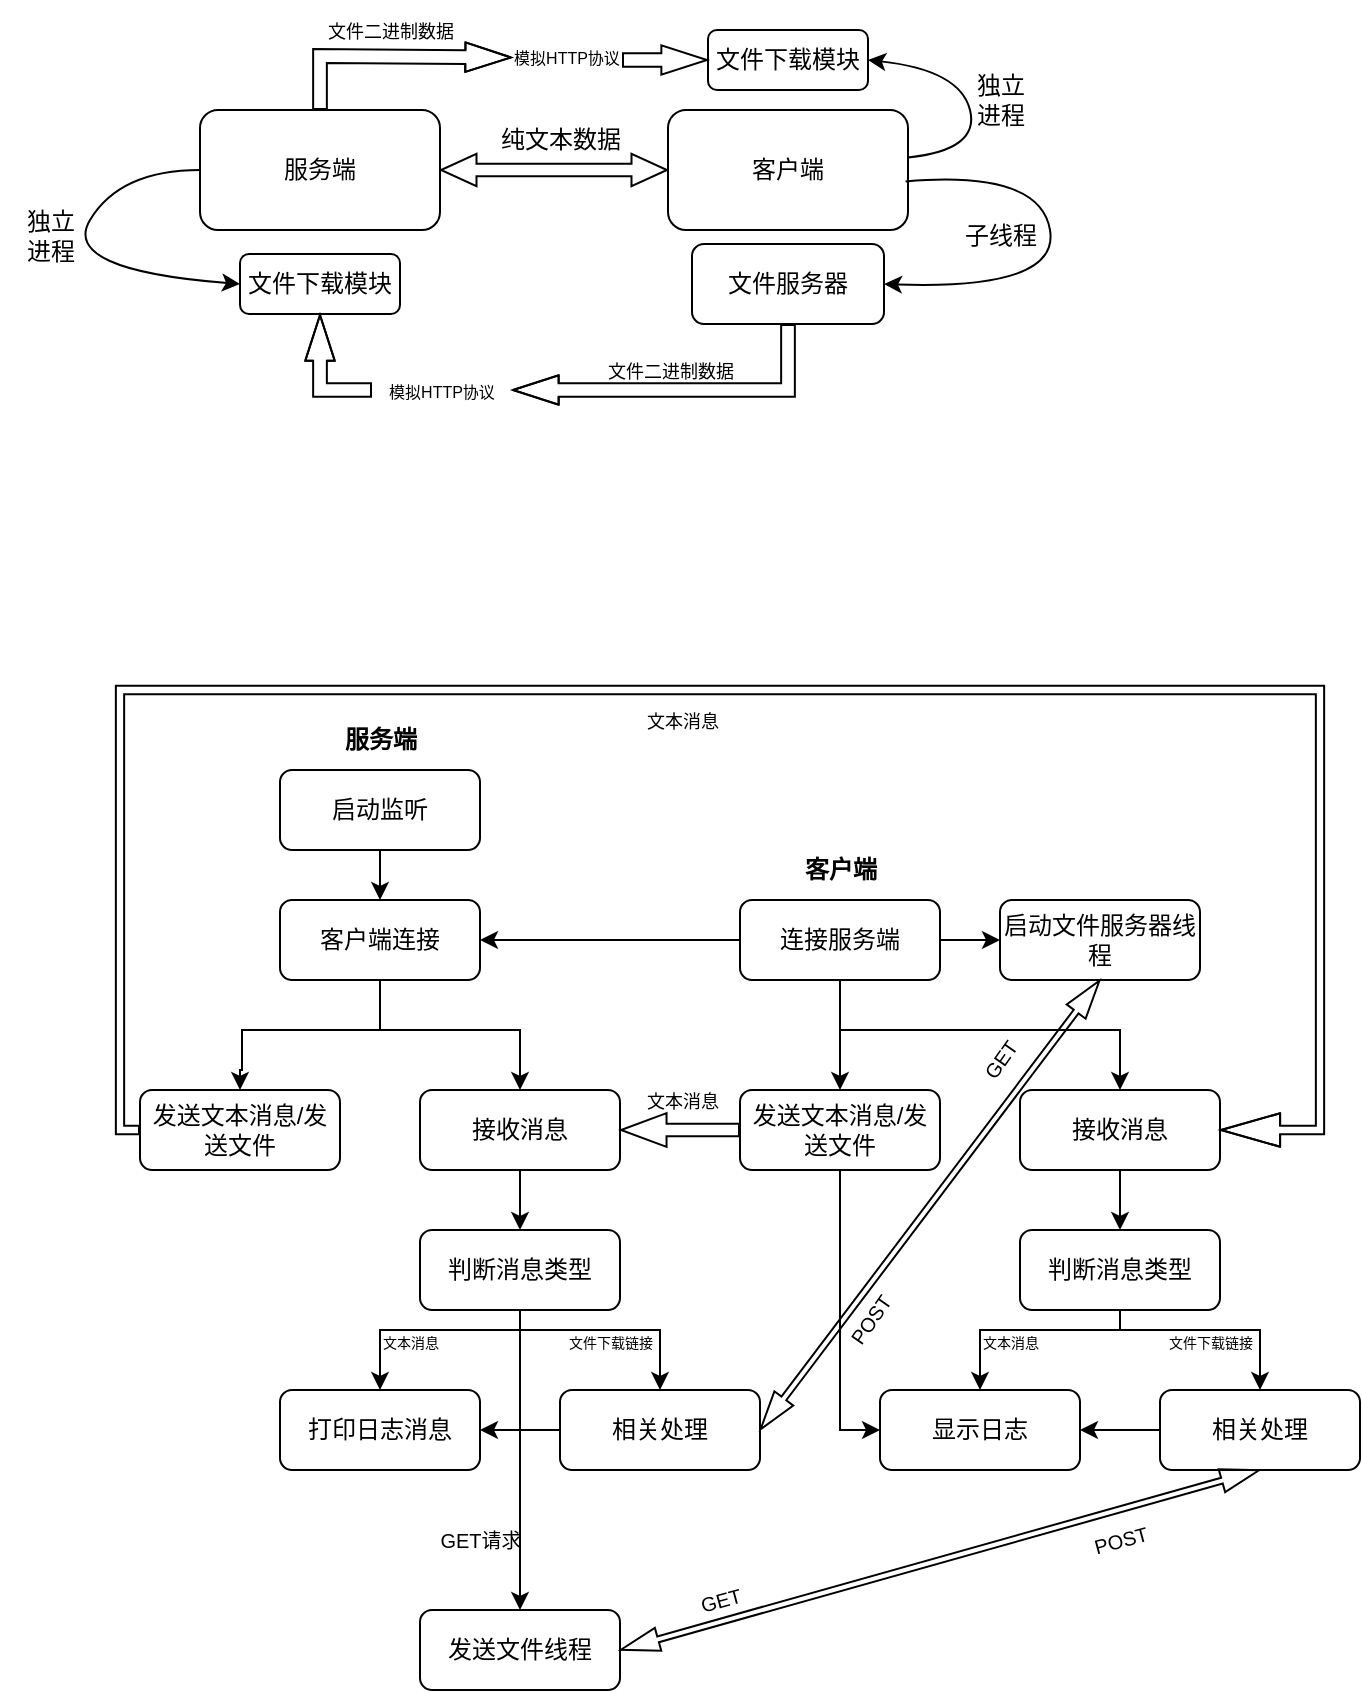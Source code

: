 <mxfile version="22.0.2" type="device">
  <diagram name="第 1 页" id="hZ83quIJ1FmtWXg4srxo">
    <mxGraphModel dx="791" dy="532" grid="1" gridSize="10" guides="1" tooltips="1" connect="1" arrows="1" fold="1" page="1" pageScale="1" pageWidth="827" pageHeight="1169" math="0" shadow="0">
      <root>
        <mxCell id="0" />
        <mxCell id="1" parent="0" />
        <mxCell id="m00efWb2zzv-smwMsVRh-1" value="服务端" style="rounded=1;whiteSpace=wrap;html=1;" parent="1" vertex="1">
          <mxGeometry x="120" y="190" width="120" height="60" as="geometry" />
        </mxCell>
        <mxCell id="m00efWb2zzv-smwMsVRh-2" value="客户端" style="rounded=1;whiteSpace=wrap;html=1;" parent="1" vertex="1">
          <mxGeometry x="354" y="190" width="120" height="60" as="geometry" />
        </mxCell>
        <mxCell id="m00efWb2zzv-smwMsVRh-3" value="" style="curved=1;endArrow=classic;html=1;rounded=0;exitX=0.99;exitY=0.595;exitDx=0;exitDy=0;entryX=1;entryY=0.5;entryDx=0;entryDy=0;exitPerimeter=0;" parent="1" source="m00efWb2zzv-smwMsVRh-2" target="m00efWb2zzv-smwMsVRh-4" edge="1">
          <mxGeometry width="50" height="50" relative="1" as="geometry">
            <mxPoint x="530" y="230" as="sourcePoint" />
            <mxPoint x="540" y="170" as="targetPoint" />
            <Array as="points">
              <mxPoint x="540" y="220" />
              <mxPoint x="550" y="280" />
            </Array>
          </mxGeometry>
        </mxCell>
        <mxCell id="m00efWb2zzv-smwMsVRh-4" value="文件服务器" style="rounded=1;whiteSpace=wrap;html=1;" parent="1" vertex="1">
          <mxGeometry x="366" y="257" width="96" height="40" as="geometry" />
        </mxCell>
        <mxCell id="m00efWb2zzv-smwMsVRh-5" value="" style="shape=flexArrow;endArrow=classic;startArrow=classic;html=1;rounded=0;exitX=1;exitY=0.5;exitDx=0;exitDy=0;entryX=0;entryY=0.5;entryDx=0;entryDy=0;width=6.286;startSize=5.583;startWidth=8.98;endWidth=8.98;endSize=5.583;" parent="1" source="m00efWb2zzv-smwMsVRh-1" target="m00efWb2zzv-smwMsVRh-2" edge="1">
          <mxGeometry width="100" height="100" relative="1" as="geometry">
            <mxPoint x="410" y="370" as="sourcePoint" />
            <mxPoint x="510" y="270" as="targetPoint" />
          </mxGeometry>
        </mxCell>
        <mxCell id="m00efWb2zzv-smwMsVRh-6" value="纯文本数据" style="text;html=1;align=center;verticalAlign=middle;resizable=0;points=[];autosize=1;strokeColor=none;fillColor=none;" parent="1" vertex="1">
          <mxGeometry x="260" y="190" width="80" height="30" as="geometry" />
        </mxCell>
        <mxCell id="m00efWb2zzv-smwMsVRh-12" value="&lt;font style=&quot;font-size: 9px;&quot;&gt;文件二进制数据&lt;/font&gt;" style="text;html=1;align=center;verticalAlign=middle;resizable=0;points=[];autosize=1;strokeColor=none;fillColor=none;" parent="1" vertex="1">
          <mxGeometry x="310" y="305" width="90" height="30" as="geometry" />
        </mxCell>
        <mxCell id="m00efWb2zzv-smwMsVRh-13" value="&lt;font style=&quot;font-size: 8px;&quot;&gt;模拟HTTP协议&lt;/font&gt;" style="text;html=1;strokeColor=none;fillColor=none;align=center;verticalAlign=middle;whiteSpace=wrap;rounded=0;" parent="1" vertex="1">
          <mxGeometry x="206" y="325" width="70" height="10" as="geometry" />
        </mxCell>
        <mxCell id="m00efWb2zzv-smwMsVRh-18" value="子线程" style="text;html=1;align=center;verticalAlign=middle;resizable=0;points=[];autosize=1;strokeColor=none;fillColor=none;" parent="1" vertex="1">
          <mxGeometry x="490" y="238" width="60" height="30" as="geometry" />
        </mxCell>
        <mxCell id="m00efWb2zzv-smwMsVRh-20" value="文件下载模块" style="rounded=1;whiteSpace=wrap;html=1;" parent="1" vertex="1">
          <mxGeometry x="140" y="262" width="80" height="30" as="geometry" />
        </mxCell>
        <mxCell id="m00efWb2zzv-smwMsVRh-22" value="" style="curved=1;endArrow=classic;html=1;rounded=0;entryX=0;entryY=0.5;entryDx=0;entryDy=0;exitX=0;exitY=0.5;exitDx=0;exitDy=0;" parent="1" source="m00efWb2zzv-smwMsVRh-1" target="m00efWb2zzv-smwMsVRh-20" edge="1">
          <mxGeometry width="50" height="50" relative="1" as="geometry">
            <mxPoint x="60" y="230" as="sourcePoint" />
            <mxPoint x="110" y="180" as="targetPoint" />
            <Array as="points">
              <mxPoint x="80" y="220" />
              <mxPoint x="50" y="270" />
            </Array>
          </mxGeometry>
        </mxCell>
        <mxCell id="m00efWb2zzv-smwMsVRh-23" value="独立&lt;br&gt;进程" style="text;html=1;align=center;verticalAlign=middle;resizable=0;points=[];autosize=1;strokeColor=none;fillColor=none;" parent="1" vertex="1">
          <mxGeometry x="20" y="233" width="50" height="40" as="geometry" />
        </mxCell>
        <mxCell id="m00efWb2zzv-smwMsVRh-25" value="文件下载模块" style="rounded=1;whiteSpace=wrap;html=1;" parent="1" vertex="1">
          <mxGeometry x="374" y="150" width="80" height="30" as="geometry" />
        </mxCell>
        <mxCell id="m00efWb2zzv-smwMsVRh-26" value="" style="curved=1;endArrow=classic;html=1;rounded=0;entryX=1;entryY=0.5;entryDx=0;entryDy=0;" parent="1" source="m00efWb2zzv-smwMsVRh-2" target="m00efWb2zzv-smwMsVRh-25" edge="1">
          <mxGeometry width="50" height="50" relative="1" as="geometry">
            <mxPoint x="474" y="220" as="sourcePoint" />
            <mxPoint x="454" y="160" as="targetPoint" />
            <Array as="points">
              <mxPoint x="510" y="210" />
              <mxPoint x="500" y="170" />
            </Array>
          </mxGeometry>
        </mxCell>
        <mxCell id="m00efWb2zzv-smwMsVRh-27" value="独立&lt;br&gt;进程" style="text;html=1;align=center;verticalAlign=middle;resizable=0;points=[];autosize=1;strokeColor=none;fillColor=none;" parent="1" vertex="1">
          <mxGeometry x="495" y="165" width="50" height="40" as="geometry" />
        </mxCell>
        <mxCell id="m00efWb2zzv-smwMsVRh-30" value="&lt;font style=&quot;font-size: 9px;&quot;&gt;文件二进制数据&lt;/font&gt;" style="text;html=1;align=center;verticalAlign=middle;resizable=0;points=[];autosize=1;strokeColor=none;fillColor=none;" parent="1" vertex="1">
          <mxGeometry x="170" y="135" width="90" height="30" as="geometry" />
        </mxCell>
        <mxCell id="m00efWb2zzv-smwMsVRh-29" value="&lt;font style=&quot;font-size: 8px;&quot;&gt;模拟HTTP协议&lt;/font&gt;" style="text;html=1;strokeColor=none;fillColor=none;align=center;verticalAlign=middle;whiteSpace=wrap;rounded=0;" parent="1" vertex="1">
          <mxGeometry x="276" y="160" width="55" height="5" as="geometry" />
        </mxCell>
        <mxCell id="m00efWb2zzv-smwMsVRh-178" value="" style="edgeStyle=orthogonalEdgeStyle;rounded=0;orthogonalLoop=1;jettySize=auto;html=1;" parent="1" source="m00efWb2zzv-smwMsVRh-173" target="m00efWb2zzv-smwMsVRh-174" edge="1">
          <mxGeometry relative="1" as="geometry" />
        </mxCell>
        <mxCell id="m00efWb2zzv-smwMsVRh-173" value="启动监听" style="rounded=1;whiteSpace=wrap;html=1;" parent="1" vertex="1">
          <mxGeometry x="160" y="520" width="100" height="40" as="geometry" />
        </mxCell>
        <mxCell id="m00efWb2zzv-smwMsVRh-179" style="edgeStyle=orthogonalEdgeStyle;rounded=0;orthogonalLoop=1;jettySize=auto;html=1;exitX=0.5;exitY=1;exitDx=0;exitDy=0;" parent="1" source="m00efWb2zzv-smwMsVRh-174" target="m00efWb2zzv-smwMsVRh-181" edge="1">
          <mxGeometry relative="1" as="geometry">
            <mxPoint x="140" y="680" as="targetPoint" />
            <Array as="points">
              <mxPoint x="210" y="650" />
              <mxPoint x="141" y="650" />
              <mxPoint x="141" y="670" />
              <mxPoint x="140" y="670" />
            </Array>
          </mxGeometry>
        </mxCell>
        <mxCell id="m00efWb2zzv-smwMsVRh-180" style="edgeStyle=orthogonalEdgeStyle;rounded=0;orthogonalLoop=1;jettySize=auto;html=1;exitX=0.5;exitY=1;exitDx=0;exitDy=0;entryX=0.5;entryY=0;entryDx=0;entryDy=0;" parent="1" source="m00efWb2zzv-smwMsVRh-174" target="m00efWb2zzv-smwMsVRh-182" edge="1">
          <mxGeometry relative="1" as="geometry">
            <mxPoint x="280" y="660" as="targetPoint" />
            <Array as="points">
              <mxPoint x="210" y="650" />
              <mxPoint x="280" y="650" />
            </Array>
          </mxGeometry>
        </mxCell>
        <mxCell id="m00efWb2zzv-smwMsVRh-174" value="客户端连接" style="rounded=1;whiteSpace=wrap;html=1;" parent="1" vertex="1">
          <mxGeometry x="160" y="585" width="100" height="40" as="geometry" />
        </mxCell>
        <mxCell id="m00efWb2zzv-smwMsVRh-176" value="" style="edgeStyle=orthogonalEdgeStyle;rounded=0;orthogonalLoop=1;jettySize=auto;html=1;" parent="1" source="m00efWb2zzv-smwMsVRh-175" target="m00efWb2zzv-smwMsVRh-174" edge="1">
          <mxGeometry relative="1" as="geometry" />
        </mxCell>
        <mxCell id="m00efWb2zzv-smwMsVRh-185" value="" style="edgeStyle=orthogonalEdgeStyle;rounded=0;orthogonalLoop=1;jettySize=auto;html=1;" parent="1" source="m00efWb2zzv-smwMsVRh-175" target="m00efWb2zzv-smwMsVRh-184" edge="1">
          <mxGeometry relative="1" as="geometry" />
        </mxCell>
        <mxCell id="m00efWb2zzv-smwMsVRh-195" value="" style="edgeStyle=orthogonalEdgeStyle;rounded=0;orthogonalLoop=1;jettySize=auto;html=1;" parent="1" source="m00efWb2zzv-smwMsVRh-175" target="m00efWb2zzv-smwMsVRh-194" edge="1">
          <mxGeometry relative="1" as="geometry" />
        </mxCell>
        <mxCell id="m00efWb2zzv-smwMsVRh-209" style="edgeStyle=orthogonalEdgeStyle;rounded=0;orthogonalLoop=1;jettySize=auto;html=1;entryX=0.5;entryY=0;entryDx=0;entryDy=0;" parent="1" source="m00efWb2zzv-smwMsVRh-175" target="m00efWb2zzv-smwMsVRh-210" edge="1">
          <mxGeometry relative="1" as="geometry">
            <mxPoint x="580" y="680" as="targetPoint" />
            <Array as="points">
              <mxPoint x="440" y="650" />
              <mxPoint x="580" y="650" />
            </Array>
          </mxGeometry>
        </mxCell>
        <mxCell id="m00efWb2zzv-smwMsVRh-175" value="连接服务端" style="rounded=1;whiteSpace=wrap;html=1;flipH=0;flipV=0;" parent="1" vertex="1">
          <mxGeometry x="390" y="585" width="100" height="40" as="geometry" />
        </mxCell>
        <mxCell id="m00efWb2zzv-smwMsVRh-181" value="发送文本消息/发送文件" style="rounded=1;whiteSpace=wrap;html=1;" parent="1" vertex="1">
          <mxGeometry x="90" y="680" width="100" height="40" as="geometry" />
        </mxCell>
        <mxCell id="m00efWb2zzv-smwMsVRh-188" value="" style="edgeStyle=orthogonalEdgeStyle;rounded=0;orthogonalLoop=1;jettySize=auto;html=1;" parent="1" source="m00efWb2zzv-smwMsVRh-182" target="m00efWb2zzv-smwMsVRh-187" edge="1">
          <mxGeometry relative="1" as="geometry" />
        </mxCell>
        <mxCell id="LB6eKvKI86ztNpcAz3VY-8" style="edgeStyle=orthogonalEdgeStyle;rounded=0;orthogonalLoop=1;jettySize=auto;html=1;entryX=0;entryY=0.5;entryDx=0;entryDy=0;" edge="1" parent="1" source="m00efWb2zzv-smwMsVRh-184" target="m00efWb2zzv-smwMsVRh-213">
          <mxGeometry relative="1" as="geometry" />
        </mxCell>
        <mxCell id="m00efWb2zzv-smwMsVRh-182" value="接收消息" style="rounded=1;whiteSpace=wrap;html=1;" parent="1" vertex="1">
          <mxGeometry x="230" y="680" width="100" height="40" as="geometry" />
        </mxCell>
        <mxCell id="m00efWb2zzv-smwMsVRh-184" value="发送文本消息/发送文件" style="rounded=1;whiteSpace=wrap;html=1;flipH=0;flipV=0;" parent="1" vertex="1">
          <mxGeometry x="390" y="680" width="100" height="40" as="geometry" />
        </mxCell>
        <mxCell id="m00efWb2zzv-smwMsVRh-189" style="edgeStyle=orthogonalEdgeStyle;rounded=0;orthogonalLoop=1;jettySize=auto;html=1;entryX=0.5;entryY=0;entryDx=0;entryDy=0;" parent="1" source="m00efWb2zzv-smwMsVRh-187" target="m00efWb2zzv-smwMsVRh-197" edge="1">
          <mxGeometry relative="1" as="geometry">
            <mxPoint x="230" y="830" as="targetPoint" />
            <Array as="points">
              <mxPoint x="280" y="800" />
              <mxPoint x="210" y="800" />
            </Array>
          </mxGeometry>
        </mxCell>
        <mxCell id="m00efWb2zzv-smwMsVRh-227" style="edgeStyle=orthogonalEdgeStyle;rounded=0;orthogonalLoop=1;jettySize=auto;html=1;" parent="1" source="m00efWb2zzv-smwMsVRh-187" edge="1">
          <mxGeometry relative="1" as="geometry">
            <mxPoint x="280" y="940" as="targetPoint" />
          </mxGeometry>
        </mxCell>
        <mxCell id="m00efWb2zzv-smwMsVRh-187" value="判断消息类型" style="rounded=1;whiteSpace=wrap;html=1;" parent="1" vertex="1">
          <mxGeometry x="230" y="750" width="100" height="40" as="geometry" />
        </mxCell>
        <mxCell id="m00efWb2zzv-smwMsVRh-190" style="edgeStyle=orthogonalEdgeStyle;rounded=0;orthogonalLoop=1;jettySize=auto;html=1;entryX=0.5;entryY=0;entryDx=0;entryDy=0;" parent="1" target="m00efWb2zzv-smwMsVRh-199" edge="1">
          <mxGeometry relative="1" as="geometry">
            <mxPoint x="350" y="840" as="targetPoint" />
            <mxPoint x="280.0" y="790" as="sourcePoint" />
            <Array as="points">
              <mxPoint x="280" y="800" />
              <mxPoint x="350" y="800" />
            </Array>
          </mxGeometry>
        </mxCell>
        <mxCell id="m00efWb2zzv-smwMsVRh-191" value="&lt;font style=&quot;font-size: 7px;&quot;&gt;文件下载链接&lt;/font&gt;" style="text;html=1;align=center;verticalAlign=middle;resizable=0;points=[];autosize=1;strokeColor=none;fillColor=none;" parent="1" vertex="1">
          <mxGeometry x="290" y="790" width="70" height="30" as="geometry" />
        </mxCell>
        <mxCell id="m00efWb2zzv-smwMsVRh-193" value="&lt;font style=&quot;font-size: 7px;&quot;&gt;文本消息&lt;/font&gt;" style="text;html=1;align=center;verticalAlign=middle;resizable=0;points=[];autosize=1;strokeColor=none;fillColor=none;" parent="1" vertex="1">
          <mxGeometry x="200" y="790" width="50" height="30" as="geometry" />
        </mxCell>
        <mxCell id="m00efWb2zzv-smwMsVRh-194" value="启动文件服务器线程" style="rounded=1;whiteSpace=wrap;html=1;flipH=0;flipV=0;" parent="1" vertex="1">
          <mxGeometry x="520" y="585" width="100" height="40" as="geometry" />
        </mxCell>
        <mxCell id="m00efWb2zzv-smwMsVRh-197" value="打印日志消息" style="rounded=1;whiteSpace=wrap;html=1;" parent="1" vertex="1">
          <mxGeometry x="160" y="830" width="100" height="40" as="geometry" />
        </mxCell>
        <mxCell id="m00efWb2zzv-smwMsVRh-200" value="" style="edgeStyle=orthogonalEdgeStyle;rounded=0;orthogonalLoop=1;jettySize=auto;html=1;" parent="1" source="m00efWb2zzv-smwMsVRh-199" target="m00efWb2zzv-smwMsVRh-197" edge="1">
          <mxGeometry relative="1" as="geometry" />
        </mxCell>
        <mxCell id="m00efWb2zzv-smwMsVRh-199" value="相关处理" style="rounded=1;whiteSpace=wrap;html=1;" parent="1" vertex="1">
          <mxGeometry x="300" y="830" width="100" height="40" as="geometry" />
        </mxCell>
        <mxCell id="m00efWb2zzv-smwMsVRh-201" value="" style="shape=flexArrow;endArrow=classic;startArrow=classic;html=1;rounded=0;entryX=0.5;entryY=1;entryDx=0;entryDy=0;exitX=1;exitY=0.5;exitDx=0;exitDy=0;width=3;endWidth=7.857;endSize=6.093;startWidth=7.857;startSize=6.093;" parent="1" source="m00efWb2zzv-smwMsVRh-199" target="m00efWb2zzv-smwMsVRh-194" edge="1">
          <mxGeometry width="100" height="100" relative="1" as="geometry">
            <mxPoint x="460" y="830" as="sourcePoint" />
            <mxPoint x="560" y="730" as="targetPoint" />
          </mxGeometry>
        </mxCell>
        <mxCell id="m00efWb2zzv-smwMsVRh-207" value="&lt;font style=&quot;font-size: 10px;&quot;&gt;GET&lt;/font&gt;" style="text;html=1;align=center;verticalAlign=middle;resizable=0;points=[];autosize=1;strokeColor=none;fillColor=none;rotation=-55;" parent="1" vertex="1">
          <mxGeometry x="500" y="650" width="40" height="30" as="geometry" />
        </mxCell>
        <mxCell id="m00efWb2zzv-smwMsVRh-208" value="&lt;font style=&quot;font-size: 10px;&quot;&gt;POST&lt;/font&gt;" style="text;html=1;align=center;verticalAlign=middle;resizable=0;points=[];autosize=1;strokeColor=none;fillColor=none;rotation=-55;" parent="1" vertex="1">
          <mxGeometry x="430" y="780" width="50" height="30" as="geometry" />
        </mxCell>
        <mxCell id="m00efWb2zzv-smwMsVRh-212" value="" style="edgeStyle=orthogonalEdgeStyle;rounded=0;orthogonalLoop=1;jettySize=auto;html=1;" parent="1" source="m00efWb2zzv-smwMsVRh-210" target="m00efWb2zzv-smwMsVRh-211" edge="1">
          <mxGeometry relative="1" as="geometry" />
        </mxCell>
        <mxCell id="m00efWb2zzv-smwMsVRh-210" value="接收消息" style="rounded=1;whiteSpace=wrap;html=1;flipH=0;flipV=0;" parent="1" vertex="1">
          <mxGeometry x="530" y="680" width="100" height="40" as="geometry" />
        </mxCell>
        <mxCell id="m00efWb2zzv-smwMsVRh-211" value="判断消息类型" style="rounded=1;whiteSpace=wrap;html=1;" parent="1" vertex="1">
          <mxGeometry x="530" y="750" width="100" height="40" as="geometry" />
        </mxCell>
        <mxCell id="m00efWb2zzv-smwMsVRh-213" value="显示日志" style="rounded=1;whiteSpace=wrap;html=1;" parent="1" vertex="1">
          <mxGeometry x="460" y="830" width="100" height="40" as="geometry" />
        </mxCell>
        <mxCell id="m00efWb2zzv-smwMsVRh-214" value="&lt;font style=&quot;font-size: 7px;&quot;&gt;文件下载链接&lt;/font&gt;" style="text;html=1;align=center;verticalAlign=middle;resizable=0;points=[];autosize=1;strokeColor=none;fillColor=none;" parent="1" vertex="1">
          <mxGeometry x="590" y="790" width="70" height="30" as="geometry" />
        </mxCell>
        <mxCell id="m00efWb2zzv-smwMsVRh-215" value="&lt;font style=&quot;font-size: 7px;&quot;&gt;文本消息&lt;/font&gt;" style="text;html=1;align=center;verticalAlign=middle;resizable=0;points=[];autosize=1;strokeColor=none;fillColor=none;" parent="1" vertex="1">
          <mxGeometry x="500" y="790" width="50" height="30" as="geometry" />
        </mxCell>
        <mxCell id="m00efWb2zzv-smwMsVRh-216" style="edgeStyle=orthogonalEdgeStyle;rounded=0;orthogonalLoop=1;jettySize=auto;html=1;entryX=0.5;entryY=0;entryDx=0;entryDy=0;" parent="1" target="m00efWb2zzv-smwMsVRh-218" edge="1">
          <mxGeometry relative="1" as="geometry">
            <mxPoint x="650" y="840" as="targetPoint" />
            <mxPoint x="580.0" y="790" as="sourcePoint" />
            <Array as="points">
              <mxPoint x="580" y="800" />
              <mxPoint x="650" y="800" />
            </Array>
          </mxGeometry>
        </mxCell>
        <mxCell id="m00efWb2zzv-smwMsVRh-217" style="edgeStyle=orthogonalEdgeStyle;rounded=0;orthogonalLoop=1;jettySize=auto;html=1;entryX=0.5;entryY=0;entryDx=0;entryDy=0;" parent="1" target="m00efWb2zzv-smwMsVRh-213" edge="1">
          <mxGeometry relative="1" as="geometry">
            <mxPoint x="530" y="830" as="targetPoint" />
            <mxPoint x="580" y="790" as="sourcePoint" />
            <Array as="points">
              <mxPoint x="580" y="800" />
              <mxPoint x="510" y="800" />
            </Array>
          </mxGeometry>
        </mxCell>
        <mxCell id="m00efWb2zzv-smwMsVRh-226" style="edgeStyle=orthogonalEdgeStyle;rounded=0;orthogonalLoop=1;jettySize=auto;html=1;entryX=1;entryY=0.5;entryDx=0;entryDy=0;" parent="1" source="m00efWb2zzv-smwMsVRh-218" target="m00efWb2zzv-smwMsVRh-213" edge="1">
          <mxGeometry relative="1" as="geometry" />
        </mxCell>
        <mxCell id="m00efWb2zzv-smwMsVRh-218" value="相关处理" style="rounded=1;whiteSpace=wrap;html=1;" parent="1" vertex="1">
          <mxGeometry x="600" y="830" width="100" height="40" as="geometry" />
        </mxCell>
        <mxCell id="m00efWb2zzv-smwMsVRh-228" value="&lt;font style=&quot;font-size: 10px;&quot;&gt;GET请求&lt;/font&gt;" style="text;html=1;align=center;verticalAlign=middle;resizable=0;points=[];autosize=1;strokeColor=none;fillColor=none;" parent="1" vertex="1">
          <mxGeometry x="230" y="890" width="60" height="30" as="geometry" />
        </mxCell>
        <mxCell id="m00efWb2zzv-smwMsVRh-229" value="发送文件线程" style="rounded=1;whiteSpace=wrap;html=1;" parent="1" vertex="1">
          <mxGeometry x="230" y="940" width="100" height="40" as="geometry" />
        </mxCell>
        <mxCell id="m00efWb2zzv-smwMsVRh-230" value="&lt;font style=&quot;font-size: 10px;&quot;&gt;GET&lt;/font&gt;" style="text;html=1;align=center;verticalAlign=middle;resizable=0;points=[];autosize=1;strokeColor=none;fillColor=none;rotation=-15;" parent="1" vertex="1">
          <mxGeometry x="360" y="920" width="40" height="30" as="geometry" />
        </mxCell>
        <mxCell id="m00efWb2zzv-smwMsVRh-231" value="&lt;font style=&quot;font-size: 10px;&quot;&gt;POST&lt;/font&gt;" style="text;html=1;align=center;verticalAlign=middle;resizable=0;points=[];autosize=1;strokeColor=none;fillColor=none;rotation=-15;flipH=0;flipV=1;" parent="1" vertex="1">
          <mxGeometry x="555" y="890" width="50" height="30" as="geometry" />
        </mxCell>
        <mxCell id="m00efWb2zzv-smwMsVRh-232" value="" style="shape=flexArrow;endArrow=classic;startArrow=classic;html=1;rounded=0;entryX=0.5;entryY=1;entryDx=0;entryDy=0;exitX=1;exitY=0.5;exitDx=0;exitDy=0;width=3;endWidth=7.857;endSize=6.093;startWidth=7.857;startSize=6.093;" parent="1" source="m00efWb2zzv-smwMsVRh-229" target="m00efWb2zzv-smwMsVRh-218" edge="1">
          <mxGeometry width="100" height="100" relative="1" as="geometry">
            <mxPoint x="450" y="1185" as="sourcePoint" />
            <mxPoint x="620" y="960" as="targetPoint" />
          </mxGeometry>
        </mxCell>
        <mxCell id="m00efWb2zzv-smwMsVRh-237" value="&lt;b&gt;服务端&lt;/b&gt;" style="text;html=1;align=center;verticalAlign=middle;resizable=0;points=[];autosize=1;strokeColor=none;fillColor=none;" parent="1" vertex="1">
          <mxGeometry x="180" y="490" width="60" height="30" as="geometry" />
        </mxCell>
        <mxCell id="m00efWb2zzv-smwMsVRh-238" value="&lt;b&gt;客户端&lt;/b&gt;" style="text;html=1;align=center;verticalAlign=middle;resizable=0;points=[];autosize=1;strokeColor=none;fillColor=none;" parent="1" vertex="1">
          <mxGeometry x="410" y="555" width="60" height="30" as="geometry" />
        </mxCell>
        <mxCell id="LB6eKvKI86ztNpcAz3VY-1" value="" style="shape=flexArrow;endArrow=classic;html=1;rounded=0;entryX=1;entryY=0.5;entryDx=0;entryDy=0;exitX=0.5;exitY=1;exitDx=0;exitDy=0;endWidth=6.857;endSize=7.274;width=6.857;" edge="1" parent="1" source="m00efWb2zzv-smwMsVRh-4" target="m00efWb2zzv-smwMsVRh-13">
          <mxGeometry width="50" height="50" relative="1" as="geometry">
            <mxPoint x="414" y="305" as="sourcePoint" />
            <mxPoint x="294" y="350" as="targetPoint" />
            <Array as="points">
              <mxPoint x="414" y="330" />
            </Array>
          </mxGeometry>
        </mxCell>
        <mxCell id="LB6eKvKI86ztNpcAz3VY-2" value="" style="shape=flexArrow;endArrow=classic;html=1;rounded=0;entryX=0.5;entryY=1;entryDx=0;entryDy=0;exitX=0;exitY=0.5;exitDx=0;exitDy=0;endWidth=6.857;endSize=7.274;width=6.857;" edge="1" parent="1" source="m00efWb2zzv-smwMsVRh-13" target="m00efWb2zzv-smwMsVRh-20">
          <mxGeometry width="50" height="50" relative="1" as="geometry">
            <mxPoint x="270" y="370" as="sourcePoint" />
            <mxPoint x="180" y="300" as="targetPoint" />
            <Array as="points">
              <mxPoint x="180" y="330" />
            </Array>
          </mxGeometry>
        </mxCell>
        <mxCell id="LB6eKvKI86ztNpcAz3VY-6" value="" style="shape=flexArrow;endArrow=classic;html=1;rounded=0;entryX=0;entryY=0.75;entryDx=0;entryDy=0;exitX=0.5;exitY=0;exitDx=0;exitDy=0;endWidth=6.857;endSize=7.274;width=6.857;" edge="1" parent="1" source="m00efWb2zzv-smwMsVRh-1" target="m00efWb2zzv-smwMsVRh-29">
          <mxGeometry width="50" height="50" relative="1" as="geometry">
            <mxPoint x="180" y="165" as="sourcePoint" />
            <mxPoint x="154" y="127" as="targetPoint" />
            <Array as="points">
              <mxPoint x="180" y="163" />
            </Array>
          </mxGeometry>
        </mxCell>
        <mxCell id="LB6eKvKI86ztNpcAz3VY-7" value="" style="shape=flexArrow;endArrow=classic;html=1;rounded=0;entryX=0;entryY=0.5;entryDx=0;entryDy=0;exitX=1;exitY=1;exitDx=0;exitDy=0;endWidth=6.857;endSize=7.274;width=6.857;" edge="1" parent="1" source="m00efWb2zzv-smwMsVRh-29" target="m00efWb2zzv-smwMsVRh-25">
          <mxGeometry width="50" height="50" relative="1" as="geometry">
            <mxPoint x="327.5" y="166.25" as="sourcePoint" />
            <mxPoint x="400.5" y="110.25" as="targetPoint" />
            <Array as="points" />
          </mxGeometry>
        </mxCell>
        <mxCell id="LB6eKvKI86ztNpcAz3VY-9" value="" style="shape=flexArrow;endArrow=classic;html=1;rounded=0;entryX=1;entryY=0.5;entryDx=0;entryDy=0;exitX=0;exitY=0.5;exitDx=0;exitDy=0;width=6.286;endSize=7.257;endWidth=9.551;" edge="1" parent="1" source="m00efWb2zzv-smwMsVRh-184" target="m00efWb2zzv-smwMsVRh-182">
          <mxGeometry width="50" height="50" relative="1" as="geometry">
            <mxPoint x="340" y="760" as="sourcePoint" />
            <mxPoint x="390" y="710" as="targetPoint" />
          </mxGeometry>
        </mxCell>
        <mxCell id="LB6eKvKI86ztNpcAz3VY-11" value="" style="shape=flexArrow;endArrow=classic;html=1;rounded=0;width=4.138;endSize=9.517;endWidth=11.629;exitX=0;exitY=0.5;exitDx=0;exitDy=0;entryX=1;entryY=0.5;entryDx=0;entryDy=0;" edge="1" parent="1" source="m00efWb2zzv-smwMsVRh-181" target="m00efWb2zzv-smwMsVRh-210">
          <mxGeometry width="50" height="50" relative="1" as="geometry">
            <mxPoint x="50" y="800" as="sourcePoint" />
            <mxPoint x="30" y="730" as="targetPoint" />
            <Array as="points">
              <mxPoint x="80" y="700" />
              <mxPoint x="80" y="580" />
              <mxPoint x="80" y="480" />
              <mxPoint x="380" y="480" />
              <mxPoint x="680" y="480" />
              <mxPoint x="680" y="580" />
              <mxPoint x="680" y="700" />
            </Array>
          </mxGeometry>
        </mxCell>
        <mxCell id="LB6eKvKI86ztNpcAz3VY-12" value="&lt;font style=&quot;font-size: 9px;&quot;&gt;文本消息&lt;/font&gt;" style="text;html=1;align=center;verticalAlign=middle;resizable=0;points=[];autosize=1;strokeColor=none;fillColor=none;" vertex="1" parent="1">
          <mxGeometry x="331" y="480" width="60" height="30" as="geometry" />
        </mxCell>
        <mxCell id="LB6eKvKI86ztNpcAz3VY-14" value="&lt;font style=&quot;font-size: 9px;&quot;&gt;文本消息&lt;/font&gt;" style="text;html=1;align=center;verticalAlign=middle;resizable=0;points=[];autosize=1;strokeColor=none;fillColor=none;" vertex="1" parent="1">
          <mxGeometry x="331" y="670" width="60" height="30" as="geometry" />
        </mxCell>
      </root>
    </mxGraphModel>
  </diagram>
</mxfile>
